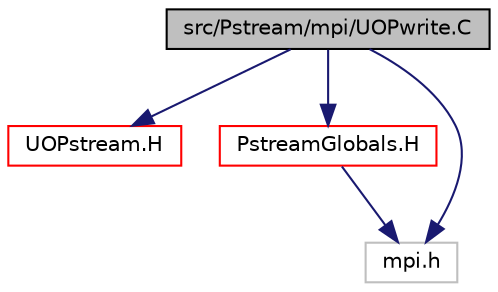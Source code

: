 digraph "src/Pstream/mpi/UOPwrite.C"
{
  bgcolor="transparent";
  edge [fontname="Helvetica",fontsize="10",labelfontname="Helvetica",labelfontsize="10"];
  node [fontname="Helvetica",fontsize="10",shape=record];
  Node1 [label="src/Pstream/mpi/UOPwrite.C",height=0.2,width=0.4,color="black", fillcolor="grey75", style="filled", fontcolor="black"];
  Node1 -> Node2 [color="midnightblue",fontsize="10",style="solid",fontname="Helvetica"];
  Node2 [label="UOPstream.H",height=0.2,width=0.4,color="red",URL="$a07929.html"];
  Node1 -> Node3 [color="midnightblue",fontsize="10",style="solid",fontname="Helvetica"];
  Node3 [label="PstreamGlobals.H",height=0.2,width=0.4,color="red",URL="$a09575.html"];
  Node3 -> Node4 [color="midnightblue",fontsize="10",style="solid",fontname="Helvetica"];
  Node4 [label="mpi.h",height=0.2,width=0.4,color="grey75"];
  Node1 -> Node4 [color="midnightblue",fontsize="10",style="solid",fontname="Helvetica"];
}
